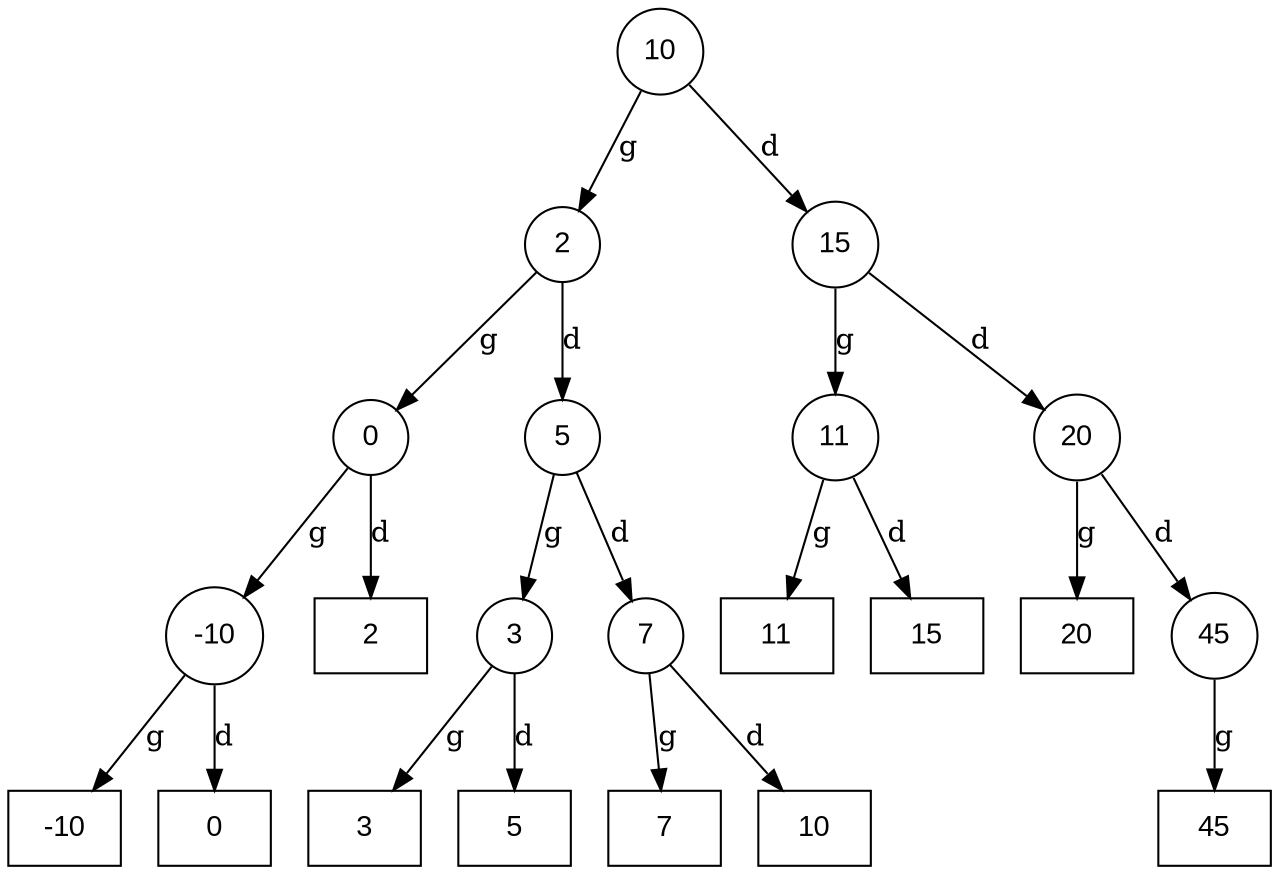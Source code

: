 digraph Arbre {
    node [shape=circle, fontname="Arial"];
    "0x580c6842f2e0" [label="10"];
    "0x580c6842f2e0" -> "0x580c6842f8b0" [label="g"];
    "0x580c6842f8b0" [label="2"];
    "0x580c6842f8b0" -> "0x580c6842f2a0" [label="g"];
    "0x580c6842f2a0" [label="0"];
    "0x580c6842f2a0" -> "0x580c6842f830" [label="g"];
    "0x580c6842f830" [label="-10"];
    "0x580c6842f830" -> "0x580c6842f9d0" [label="g"];
    "0x580c6842f9d0" [label="-10",shape=box];
    "0x580c6842f830" -> "0x580c6842fa10" [label="d"];
    "0x580c6842fa10" [label="0",shape=box];
    "0x580c6842f2a0" -> "0x580c6842fa50" [label="d"];
    "0x580c6842fa50" [label="2",shape=box];
    "0x580c6842f8b0" -> "0x580c6842f730" [label="d"];
    "0x580c6842f730" [label="5"];
    "0x580c6842f730" -> "0x580c6842f8f0" [label="g"];
    "0x580c6842f8f0" [label="3"];
    "0x580c6842f8f0" -> "0x580c6842fad0" [label="g"];
    "0x580c6842fad0" [label="3",shape=box];
    "0x580c6842f8f0" -> "0x580c6842fb10" [label="d"];
    "0x580c6842fb10" [label="5",shape=box];
    "0x580c6842f730" -> "0x580c6842f7f0" [label="d"];
    "0x580c6842f7f0" [label="7"];
    "0x580c6842f7f0" -> "0x580c6842fb70" [label="g"];
    "0x580c6842fb70" [label="7",shape=box];
    "0x580c6842f7f0" -> "0x580c6842fbb0" [label="d"];
    "0x580c6842fbb0" [label="10",shape=box];
    "0x580c6842f2e0" -> "0x580c6842f770" [label="d"];
    "0x580c6842f770" [label="15"];
    "0x580c6842f770" -> "0x580c6842f870" [label="g"];
    "0x580c6842f870" [label="11"];
    "0x580c6842f870" -> "0x580c6842fc30" [label="g"];
    "0x580c6842fc30" [label="11",shape=box];
    "0x580c6842f870" -> "0x580c6842fc70" [label="d"];
    "0x580c6842fc70" [label="15",shape=box];
    "0x580c6842f770" -> "0x580c6842f7b0" [label="d"];
    "0x580c6842f7b0" [label="20"];
    "0x580c6842f7b0" -> "0x580c6842fcd0" [label="g"];
    "0x580c6842fcd0" [label="20",shape=box];
    "0x580c6842f7b0" -> "0x580c6842fd10" [label="d"];
    "0x580c6842fd10" [label="45"];
    "0x580c6842fd10" -> "0x580c6842fd50" [label="g"];
    "0x580c6842fd50" [label="45",shape=box];
}
